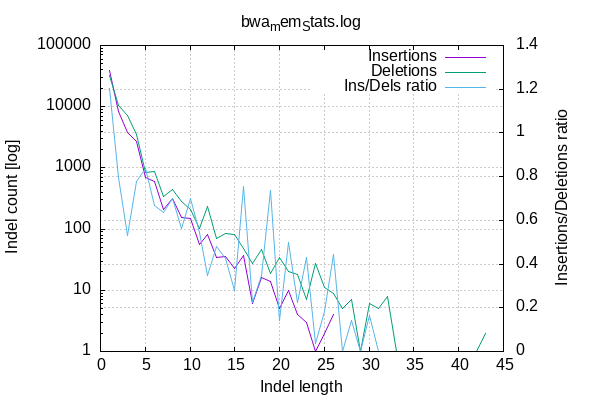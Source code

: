 
        set terminal png size 600,400 truecolor
        set output "bwa_mem_Stats/bwa_mem_Stats-indel-dist.png"
        set grid xtics ytics y2tics back lc rgb "#cccccc"
        set style line 1 linetype 1  linecolor rgb "red"
        set style line 2 linetype 2  linecolor rgb "black"
        set style line 3 linetype 3  linecolor rgb "green"
        set style increment user
        set ylabel "Indel count [log]"
        set xlabel "Indel length"
        set y2label "Insertions/Deletions ratio"
        set log y
        set y2tics nomirror
        set ytics nomirror
        set title "bwa_mem_Stats.log"
        plot '-' w l ti 'Insertions', '-' w l ti 'Deletions', '-' axes x1y2 w l ti "Ins/Dels ratio"
    1	39322
2	8214
3	3788
4	2705
5	701
6	589
7	213
8	316
9	157
10	149
11	56
12	83
13	34
14	36
15	23
16	37
17	6
18	16
19	14
20	5
21	10
22	4
23	3
24	1
25	2
26	4
27	0
28	1
29	0
30	1
31	0
32	0
33	0
34	0
35	0
36	0
40	0
42	0
43	0
end
1	32727
2	10343
3	7157
4	3487
5	837
6	880
7	335
8	451
9	278
10	213
11	103
12	238
13	71
14	85
15	82
16	49
17	27
18	46
19	19
20	35
21	20
22	18
23	7
24	27
25	11
26	9
27	5
28	7
29	1
30	6
31	5
32	8
33	1
34	1
35	1
36	1
40	1
42	1
43	2
end
1	1.201516
2	0.794160
3	0.529272
4	0.775738
5	0.837515
6	0.669318
7	0.635821
8	0.700665
9	0.564748
10	0.699531
11	0.543689
12	0.348739
13	0.478873
14	0.423529
15	0.280488
16	0.755102
17	0.222222
18	0.347826
19	0.736842
20	0.142857
21	0.500000
22	0.222222
23	0.428571
24	0.037037
25	0.181818
26	0.444444
27	0.000000
28	0.142857
29	0.000000
30	0.166667
31	0.000000
32	0.000000
33	0.000000
34	0.000000
35	0.000000
36	0.000000
40	0.000000
42	0.000000
43	0.000000
end
